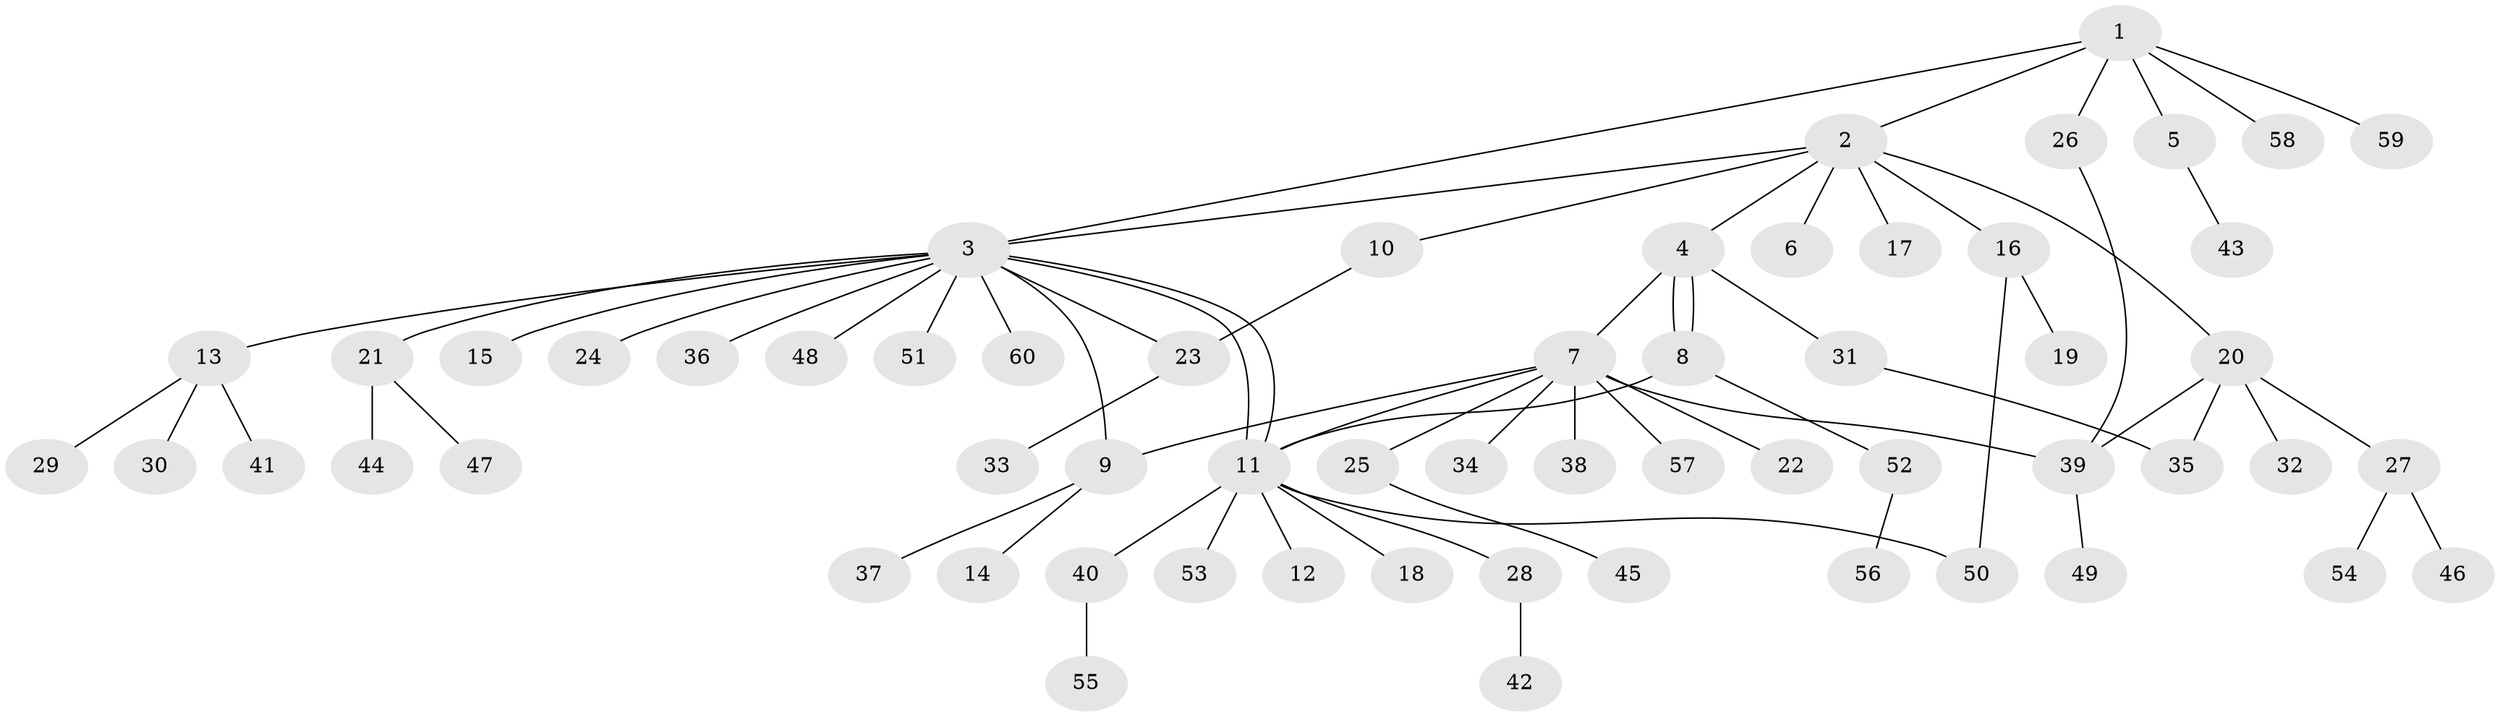 // coarse degree distribution, {5: 0.10526315789473684, 2: 0.10526315789473684, 1: 0.5263157894736842, 6: 0.10526315789473684, 4: 0.05263157894736842, 3: 0.05263157894736842, 9: 0.05263157894736842}
// Generated by graph-tools (version 1.1) at 2025/36/03/04/25 23:36:58]
// undirected, 60 vertices, 70 edges
graph export_dot {
  node [color=gray90,style=filled];
  1;
  2;
  3;
  4;
  5;
  6;
  7;
  8;
  9;
  10;
  11;
  12;
  13;
  14;
  15;
  16;
  17;
  18;
  19;
  20;
  21;
  22;
  23;
  24;
  25;
  26;
  27;
  28;
  29;
  30;
  31;
  32;
  33;
  34;
  35;
  36;
  37;
  38;
  39;
  40;
  41;
  42;
  43;
  44;
  45;
  46;
  47;
  48;
  49;
  50;
  51;
  52;
  53;
  54;
  55;
  56;
  57;
  58;
  59;
  60;
  1 -- 2;
  1 -- 3;
  1 -- 5;
  1 -- 26;
  1 -- 58;
  1 -- 59;
  2 -- 3;
  2 -- 4;
  2 -- 6;
  2 -- 10;
  2 -- 16;
  2 -- 17;
  2 -- 20;
  3 -- 9;
  3 -- 11;
  3 -- 11;
  3 -- 13;
  3 -- 15;
  3 -- 21;
  3 -- 23;
  3 -- 24;
  3 -- 36;
  3 -- 48;
  3 -- 51;
  3 -- 60;
  4 -- 7;
  4 -- 8;
  4 -- 8;
  4 -- 31;
  5 -- 43;
  7 -- 9;
  7 -- 11;
  7 -- 22;
  7 -- 25;
  7 -- 34;
  7 -- 38;
  7 -- 39;
  7 -- 57;
  8 -- 11;
  8 -- 52;
  9 -- 14;
  9 -- 37;
  10 -- 23;
  11 -- 12;
  11 -- 18;
  11 -- 28;
  11 -- 40;
  11 -- 50;
  11 -- 53;
  13 -- 29;
  13 -- 30;
  13 -- 41;
  16 -- 19;
  16 -- 50;
  20 -- 27;
  20 -- 32;
  20 -- 35;
  20 -- 39;
  21 -- 44;
  21 -- 47;
  23 -- 33;
  25 -- 45;
  26 -- 39;
  27 -- 46;
  27 -- 54;
  28 -- 42;
  31 -- 35;
  39 -- 49;
  40 -- 55;
  52 -- 56;
}
